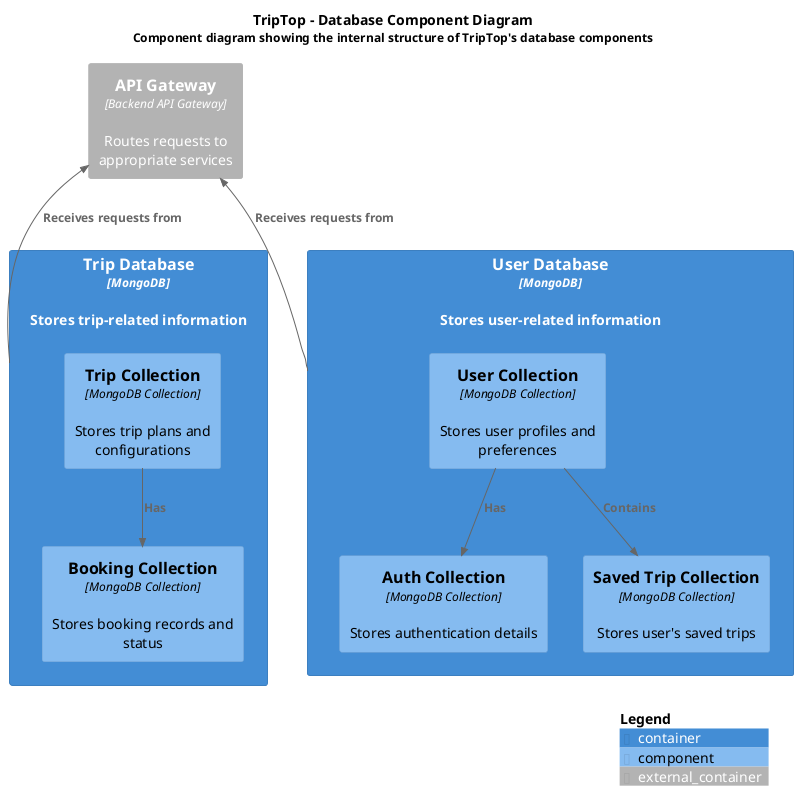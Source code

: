 @startuml

title
TripTop - Database Component Diagram
<font size="12">Component diagram showing the internal structure of TripTop's database components</font>
end title

!include <C4/C4_Component>

LAYOUT_WITH_LEGEND()

' External Systems (Top Layer)
Container_Ext(apiGateway, "API Gateway", "Backend API Gateway", "Routes requests to appropriate services")

' Trip Database Layer
Container(tripDatabase, "Trip Database", "MongoDB", "Stores trip-related information") {
    Component(tripCollection, "Trip Collection", "MongoDB Collection", "Stores trip plans and configurations")
    Component(bookingCollection, "Booking Collection", "MongoDB Collection", "Stores booking records and status")

    ' Internal Trip Database relationships
    Rel(tripCollection, bookingCollection, "Has")
}

' User Database Layer
Container(userDatabase, "User Database", "MongoDB", "Stores user-related information") {
    Component(userCollection, "User Collection", "MongoDB Collection", "Stores user profiles and preferences")
    Component(authCollection, "Auth Collection", "MongoDB Collection", "Stores authentication details")
    Component(savedTripCollection, "Saved Trip Collection", "MongoDB Collection", "Stores user's saved trips")

    ' Internal User Database relationships
    Rel(userCollection, authCollection, "Has")
    Rel(userCollection, savedTripCollection, "Contains")
}

' External Relationships
Rel_U(tripDatabase, apiGateway, "Receives requests from")
Rel_U(userDatabase, apiGateway, "Receives requests from")

SHOW_LEGEND()

@enduml